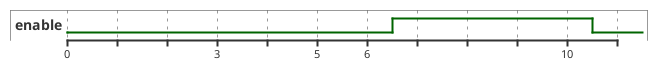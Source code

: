 {
  "sha1": "jzjxlrbd9kpgrvnlztbqwja3s28z9nq",
  "insertion": {
    "when": "2024-06-03T18:59:32.409Z",
    "url": "https://forum.plantuml.net/17885/decimal-time-values-not-accepted-in-parameters-procedures",
    "user": "plantuml@gmail.com"
  }
}
@startuml
binary "enable" as EN

@0 as :start
@5 as :en_high 
@10 as :en_low
@:en_high-2 as :en_highMinus2

@:start
EN is low

@:en_high+1.5
EN is high

@10.5
EN is low

@enduml
